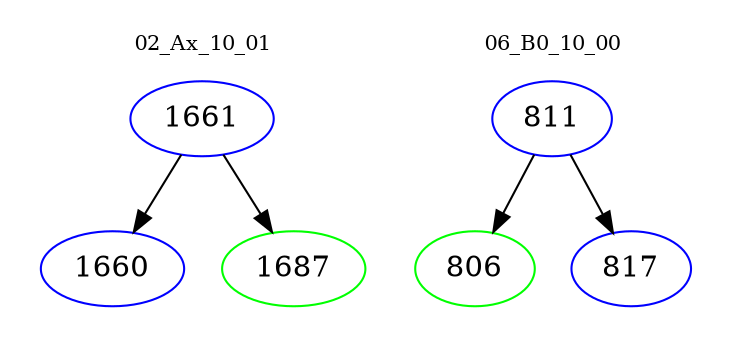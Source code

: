 digraph{
subgraph cluster_0 {
color = white
label = "02_Ax_10_01";
fontsize=10;
T0_1661 [label="1661", color="blue"]
T0_1661 -> T0_1660 [color="black"]
T0_1660 [label="1660", color="blue"]
T0_1661 -> T0_1687 [color="black"]
T0_1687 [label="1687", color="green"]
}
subgraph cluster_1 {
color = white
label = "06_B0_10_00";
fontsize=10;
T1_811 [label="811", color="blue"]
T1_811 -> T1_806 [color="black"]
T1_806 [label="806", color="green"]
T1_811 -> T1_817 [color="black"]
T1_817 [label="817", color="blue"]
}
}
